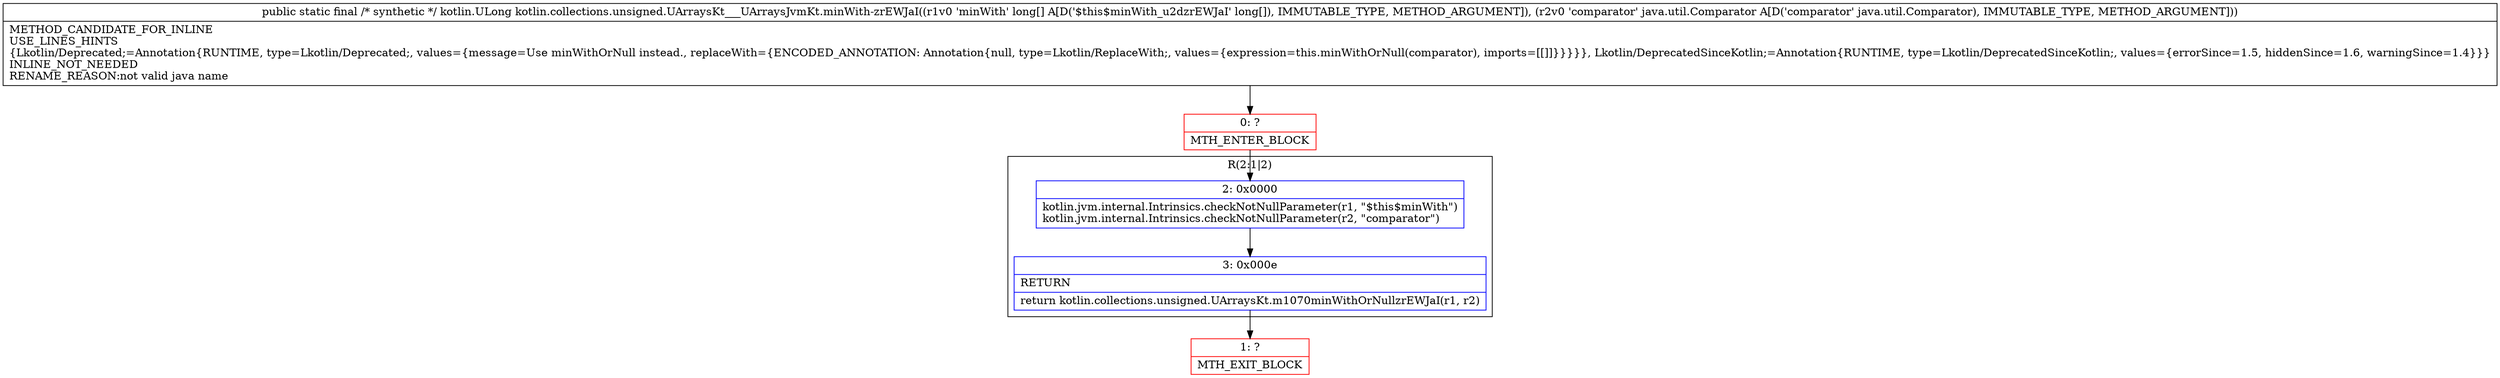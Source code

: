 digraph "CFG forkotlin.collections.unsigned.UArraysKt___UArraysJvmKt.minWith\-zrEWJaI([JLjava\/util\/Comparator;)Lkotlin\/ULong;" {
subgraph cluster_Region_1453518692 {
label = "R(2:1|2)";
node [shape=record,color=blue];
Node_2 [shape=record,label="{2\:\ 0x0000|kotlin.jvm.internal.Intrinsics.checkNotNullParameter(r1, \"$this$minWith\")\lkotlin.jvm.internal.Intrinsics.checkNotNullParameter(r2, \"comparator\")\l}"];
Node_3 [shape=record,label="{3\:\ 0x000e|RETURN\l|return kotlin.collections.unsigned.UArraysKt.m1070minWithOrNullzrEWJaI(r1, r2)\l}"];
}
Node_0 [shape=record,color=red,label="{0\:\ ?|MTH_ENTER_BLOCK\l}"];
Node_1 [shape=record,color=red,label="{1\:\ ?|MTH_EXIT_BLOCK\l}"];
MethodNode[shape=record,label="{public static final \/* synthetic *\/ kotlin.ULong kotlin.collections.unsigned.UArraysKt___UArraysJvmKt.minWith\-zrEWJaI((r1v0 'minWith' long[] A[D('$this$minWith_u2dzrEWJaI' long[]), IMMUTABLE_TYPE, METHOD_ARGUMENT]), (r2v0 'comparator' java.util.Comparator A[D('comparator' java.util.Comparator), IMMUTABLE_TYPE, METHOD_ARGUMENT]))  | METHOD_CANDIDATE_FOR_INLINE\lUSE_LINES_HINTS\l\{Lkotlin\/Deprecated;=Annotation\{RUNTIME, type=Lkotlin\/Deprecated;, values=\{message=Use minWithOrNull instead., replaceWith=\{ENCODED_ANNOTATION: Annotation\{null, type=Lkotlin\/ReplaceWith;, values=\{expression=this.minWithOrNull(comparator), imports=[[]]\}\}\}\}\}, Lkotlin\/DeprecatedSinceKotlin;=Annotation\{RUNTIME, type=Lkotlin\/DeprecatedSinceKotlin;, values=\{errorSince=1.5, hiddenSince=1.6, warningSince=1.4\}\}\}\lINLINE_NOT_NEEDED\lRENAME_REASON:not valid java name\l}"];
MethodNode -> Node_0;Node_2 -> Node_3;
Node_3 -> Node_1;
Node_0 -> Node_2;
}

